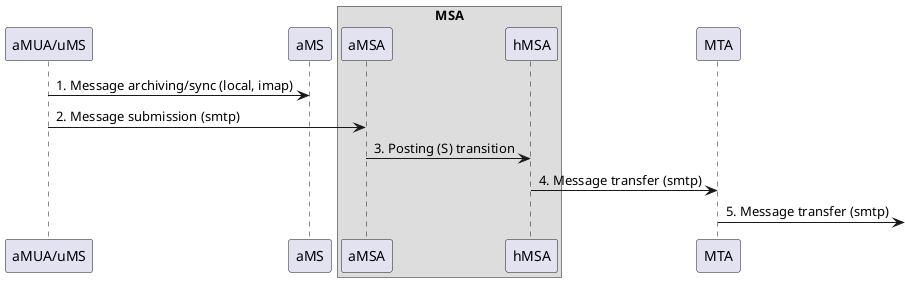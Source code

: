 @startuml Internet Mail Architecture (rfc5598), message flow part I.

/'
Message
Message User Agent (MUA)
    Author MUA (aMUA)
    Recipient MUA (rMUA)
Message Submission Agent (MSA)
    Author-focused MSA functions (aMSA)
    MHS-focused MSA functions (hMSA)
Message Transfer Agent (MTA)
Message Delivery Agent (MDA)
    Recipient-focused MDA functions (rMDA)
    MHS-focused MDA functions (hMDA)
Message Store (MS)
    Author MS (aMS)
    Recipient MS (rMS)
    User Agent MS (uMS)
'/

'ADMD I.
participant "aMUA/uMS" as aMUA /'MUA, uMS'/
participant "aMS" as aMS /'Author MS'/
box "MSA"
participant "aMSA" as aMSA /'Author-focused MSA'/
participant "hMSA" as hMSA /'MHS-focused MSA'/
end box
participant "MTA" as MTA /'MTA'/

aMUA -> aMS : 1. Message archiving/sync (local, imap)
aMUA -> aMSA : 2. Message submission (smtp)
aMSA -> hMSA : 3. Posting (S) transition
hMSA -> MTA : 4. Message transfer (smtp)
MTA ->] : 5. Message transfer (smtp)

@enduml
